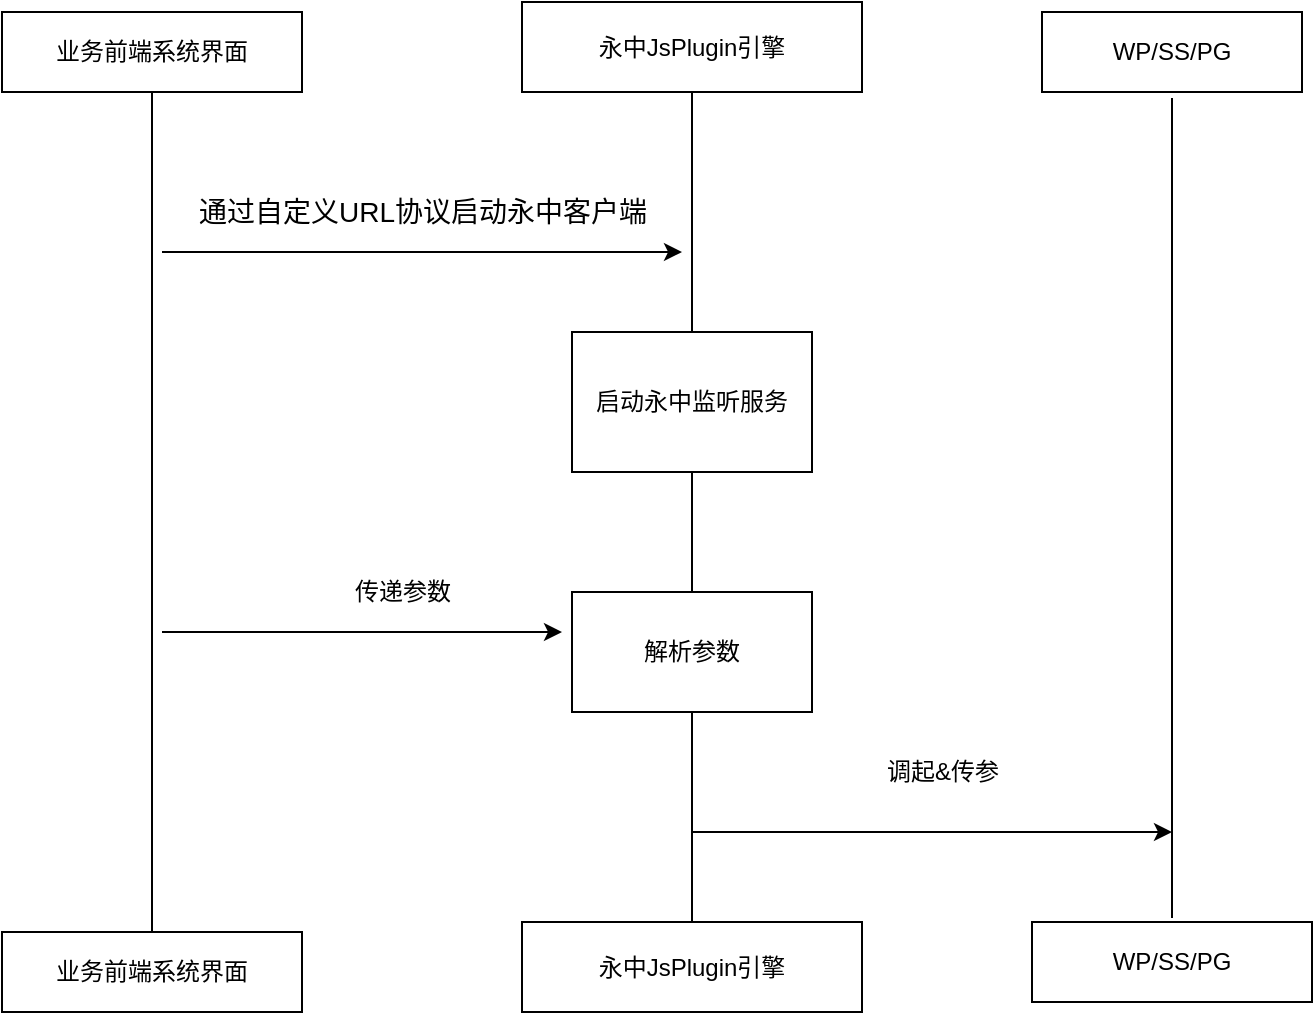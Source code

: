 <mxfile version="14.9.9" type="github"><diagram id="ZREEHKFsNqYcn_0LD02W" name="Page-1"><mxGraphModel dx="1308" dy="525" grid="1" gridSize="10" guides="1" tooltips="1" connect="1" arrows="1" fold="1" page="1" pageScale="1" pageWidth="827" pageHeight="1169" math="0" shadow="0"><root><mxCell id="0"/><mxCell id="1" parent="0"/><mxCell id="EDpMbhMezbth3EZVL6RN-5" value="业务前端系统界面" style="rounded=0;whiteSpace=wrap;html=1;sketch=0;" parent="1" vertex="1"><mxGeometry x="80" y="40" width="150" height="40" as="geometry"/></mxCell><mxCell id="6B2RGjhMACgse9mVXsSE-1" value="永中JsPlugin引擎" style="rounded=0;whiteSpace=wrap;html=1;" parent="1" vertex="1"><mxGeometry x="340" y="35" width="170" height="45" as="geometry"/></mxCell><mxCell id="6B2RGjhMACgse9mVXsSE-2" value="" style="endArrow=none;html=1;entryX=0.5;entryY=1;entryDx=0;entryDy=0;" parent="1" target="EDpMbhMezbth3EZVL6RN-5" edge="1"><mxGeometry width="50" height="50" relative="1" as="geometry"><mxPoint x="155" y="500" as="sourcePoint"/><mxPoint x="160" y="130" as="targetPoint"/></mxGeometry></mxCell><mxCell id="GitLug8t8DMqZiwa2FT_-1" value="" style="endArrow=classic;html=1;" edge="1" parent="1"><mxGeometry width="50" height="50" relative="1" as="geometry"><mxPoint x="160" y="160" as="sourcePoint"/><mxPoint x="420" y="160" as="targetPoint"/><Array as="points"><mxPoint x="290" y="160"/></Array></mxGeometry></mxCell><mxCell id="GitLug8t8DMqZiwa2FT_-2" value="" style="endArrow=none;html=1;entryX=0.5;entryY=1;entryDx=0;entryDy=0;" edge="1" parent="1" target="6B2RGjhMACgse9mVXsSE-1"><mxGeometry width="50" height="50" relative="1" as="geometry"><mxPoint x="425" y="500" as="sourcePoint"/><mxPoint x="400" y="170" as="targetPoint"/></mxGeometry></mxCell><mxCell id="GitLug8t8DMqZiwa2FT_-3" value="&lt;font style=&quot;font-size: 14px&quot;&gt;通过自定义URL协议启动永中客户端&lt;/font&gt;" style="text;html=1;align=center;verticalAlign=middle;resizable=0;points=[];autosize=1;strokeColor=none;" vertex="1" parent="1"><mxGeometry x="170" y="130" width="240" height="20" as="geometry"/></mxCell><mxCell id="GitLug8t8DMqZiwa2FT_-5" value="启动永中监听服务" style="rounded=0;whiteSpace=wrap;html=1;" vertex="1" parent="1"><mxGeometry x="365" y="200" width="120" height="70" as="geometry"/></mxCell><mxCell id="GitLug8t8DMqZiwa2FT_-6" value="" style="endArrow=classic;html=1;" edge="1" parent="1"><mxGeometry width="50" height="50" relative="1" as="geometry"><mxPoint x="160" y="350" as="sourcePoint"/><mxPoint x="360" y="350" as="targetPoint"/><Array as="points"/></mxGeometry></mxCell><mxCell id="GitLug8t8DMqZiwa2FT_-8" value="解析参数" style="rounded=0;whiteSpace=wrap;html=1;" vertex="1" parent="1"><mxGeometry x="365" y="330" width="120" height="60" as="geometry"/></mxCell><mxCell id="GitLug8t8DMqZiwa2FT_-9" value="WP/SS/PG" style="rounded=0;whiteSpace=wrap;html=1;" vertex="1" parent="1"><mxGeometry x="600" y="40" width="130" height="40" as="geometry"/></mxCell><mxCell id="GitLug8t8DMqZiwa2FT_-10" value="" style="endArrow=none;html=1;entryX=0.5;entryY=1;entryDx=0;entryDy=0;" edge="1" parent="1"><mxGeometry width="50" height="50" relative="1" as="geometry"><mxPoint x="665" y="493" as="sourcePoint"/><mxPoint x="665" y="83" as="targetPoint"/></mxGeometry></mxCell><mxCell id="GitLug8t8DMqZiwa2FT_-11" value="" style="endArrow=classic;html=1;" edge="1" parent="1"><mxGeometry width="50" height="50" relative="1" as="geometry"><mxPoint x="425" y="450" as="sourcePoint"/><mxPoint x="665" y="450" as="targetPoint"/><Array as="points"><mxPoint x="525" y="450"/></Array></mxGeometry></mxCell><mxCell id="GitLug8t8DMqZiwa2FT_-12" value="传递参数" style="text;html=1;align=center;verticalAlign=middle;resizable=0;points=[];autosize=1;strokeColor=none;" vertex="1" parent="1"><mxGeometry x="250" y="320" width="60" height="20" as="geometry"/></mxCell><mxCell id="GitLug8t8DMqZiwa2FT_-13" value="调起&amp;amp;传参" style="text;html=1;align=center;verticalAlign=middle;resizable=0;points=[];autosize=1;strokeColor=none;" vertex="1" parent="1"><mxGeometry x="515" y="410" width="70" height="20" as="geometry"/></mxCell><mxCell id="GitLug8t8DMqZiwa2FT_-15" value="业务前端系统界面" style="rounded=0;whiteSpace=wrap;html=1;sketch=0;" vertex="1" parent="1"><mxGeometry x="80" y="500" width="150" height="40" as="geometry"/></mxCell><mxCell id="GitLug8t8DMqZiwa2FT_-16" value="永中JsPlugin引擎" style="rounded=0;whiteSpace=wrap;html=1;" vertex="1" parent="1"><mxGeometry x="340" y="495" width="170" height="45" as="geometry"/></mxCell><mxCell id="GitLug8t8DMqZiwa2FT_-18" value="WP/SS/PG" style="rounded=0;whiteSpace=wrap;html=1;" vertex="1" parent="1"><mxGeometry x="595" y="495" width="140" height="40" as="geometry"/></mxCell></root></mxGraphModel></diagram></mxfile>